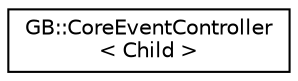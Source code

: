 digraph "Graphical Class Hierarchy"
{
  edge [fontname="Helvetica",fontsize="10",labelfontname="Helvetica",labelfontsize="10"];
  node [fontname="Helvetica",fontsize="10",shape=record];
  rankdir="LR";
  Node0 [label="GB::CoreEventController\l\< Child \>",height=0.2,width=0.4,color="black", fillcolor="white", style="filled",URL="$class_g_b_1_1_core_event_controller.html",tooltip="Base class meant to be inherited. Allows standard operation order for main game loop for clients of G..."];
}
